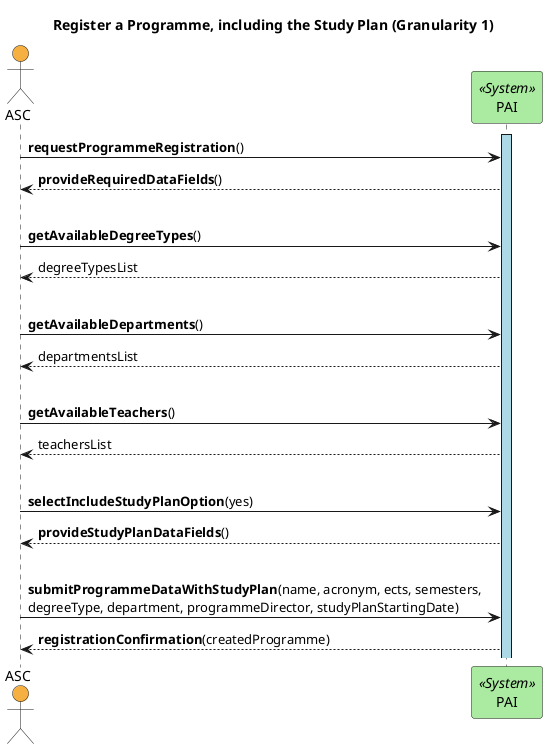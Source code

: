 @startuml
title Register a Programme, including the Study Plan (Granularity 1)
skinparam sequenceLifeLineBackgroundColor lightblue

actor ASC #F5B041
participant "PAI" as system <<System>> #ABEBA1

activate system
ASC -> system: **requestProgrammeRegistration**()
system --> ASC: **provideRequiredDataFields**()
|||
ASC -> system: **getAvailableDegreeTypes**()
system --> ASC: degreeTypesList
|||
ASC -> system: **getAvailableDepartments**()
system --> ASC: departmentsList
|||
ASC -> system: **getAvailableTeachers**()
system --> ASC: teachersList
|||
ASC -> system: **selectIncludeStudyPlanOption**(yes)
system --> ASC: **provideStudyPlanDataFields**()
|||
ASC -> system: **submitProgrammeDataWithStudyPlan**(name, acronym, ects, semesters, \ndegreeType, department, programmeDirector, studyPlanStartingDate)
system --> ASC: **registrationConfirmation**(createdProgramme)

@enduml